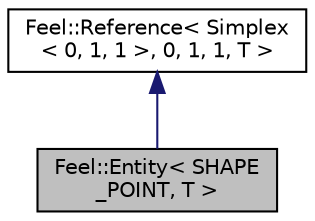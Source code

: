 digraph "Feel::Entity&lt; SHAPE_POINT, T &gt;"
{
 // LATEX_PDF_SIZE
  edge [fontname="Helvetica",fontsize="10",labelfontname="Helvetica",labelfontsize="10"];
  node [fontname="Helvetica",fontsize="10",shape=record];
  Node1 [label="Feel::Entity\< SHAPE\l_POINT, T \>",height=0.2,width=0.4,color="black", fillcolor="grey75", style="filled", fontcolor="black",tooltip=" "];
  Node2 -> Node1 [dir="back",color="midnightblue",fontsize="10",style="solid",fontname="Helvetica"];
  Node2 [label="Feel::Reference\< Simplex\l\< 0, 1, 1 \>, 0, 1, 1, T \>",height=0.2,width=0.4,color="black", fillcolor="white", style="filled",URL="$classFeel_1_1Reference.html",tooltip=" "];
}
